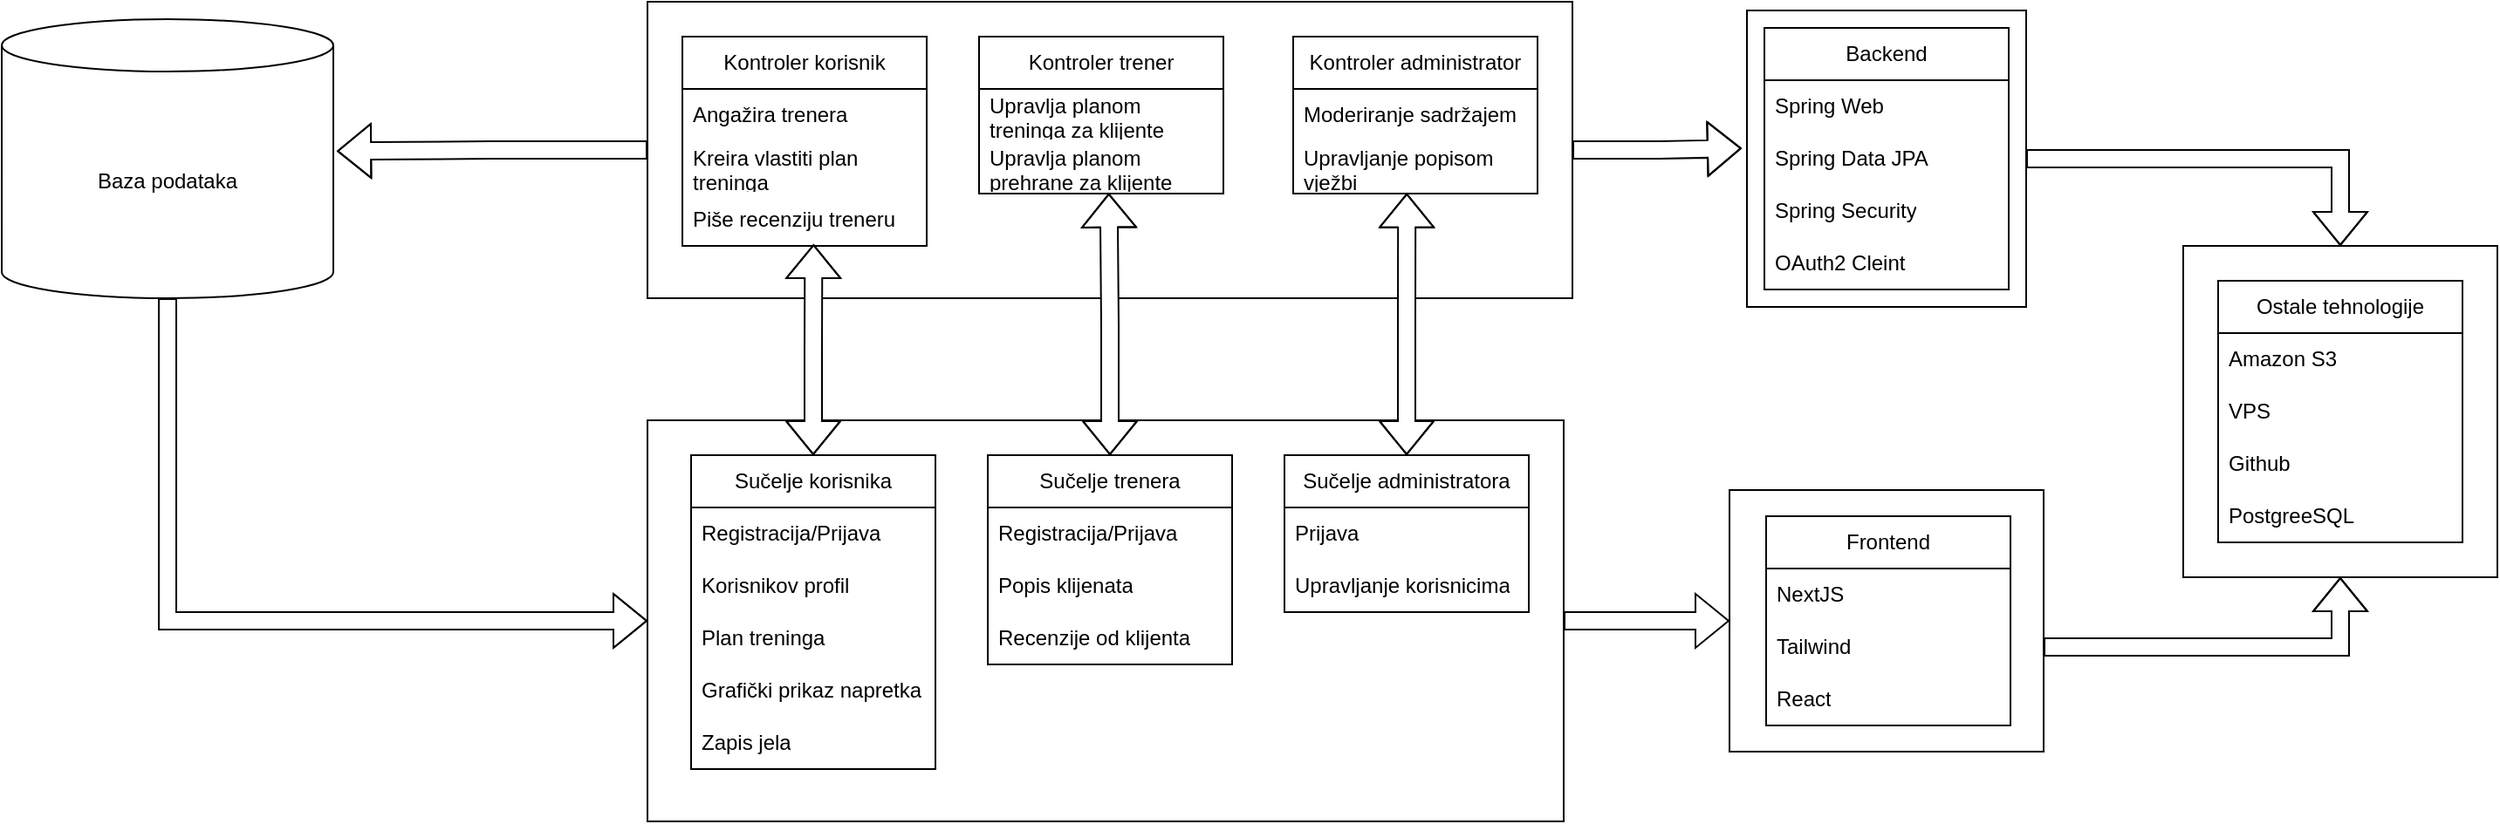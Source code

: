 <mxfile version="24.8.3">
  <diagram name="Page-1" id="G8RgR5qlvTTGEk7Jg8nQ">
    <mxGraphModel dx="1314" dy="873" grid="1" gridSize="10" guides="1" tooltips="1" connect="1" arrows="1" fold="1" page="1" pageScale="1" pageWidth="827" pageHeight="1169" math="0" shadow="0">
      <root>
        <mxCell id="0" />
        <mxCell id="1" parent="0" />
        <mxCell id="hwIzc6zP63Q_bbaxVFzv-112" style="edgeStyle=orthogonalEdgeStyle;rounded=0;orthogonalLoop=1;jettySize=auto;html=1;shape=flexArrow;" parent="1" source="hwIzc6zP63Q_bbaxVFzv-111" target="hwIzc6zP63Q_bbaxVFzv-35" edge="1">
          <mxGeometry relative="1" as="geometry">
            <Array as="points">
              <mxPoint x="360" y="785" />
              <mxPoint x="360" y="785" />
            </Array>
          </mxGeometry>
        </mxCell>
        <mxCell id="hwIzc6zP63Q_bbaxVFzv-111" value="Baza podataka" style="shape=cylinder3;whiteSpace=wrap;html=1;boundedLbl=1;backgroundOutline=1;size=15;" parent="1" vertex="1">
          <mxGeometry x="120" y="440" width="190" height="160" as="geometry" />
        </mxCell>
        <mxCell id="hwIzc6zP63Q_bbaxVFzv-66" value="" style="group" parent="1" vertex="1" connectable="0">
          <mxGeometry x="490" y="430" width="530" height="170" as="geometry" />
        </mxCell>
        <mxCell id="hwIzc6zP63Q_bbaxVFzv-53" value="" style="rounded=0;whiteSpace=wrap;html=1;" parent="hwIzc6zP63Q_bbaxVFzv-66" vertex="1">
          <mxGeometry width="530" height="170" as="geometry" />
        </mxCell>
        <mxCell id="hwIzc6zP63Q_bbaxVFzv-54" value="Kontroler korisnik" style="swimlane;fontStyle=0;childLayout=stackLayout;horizontal=1;startSize=30;horizontalStack=0;resizeParent=1;resizeParentMax=0;resizeLast=0;collapsible=1;marginBottom=0;whiteSpace=wrap;html=1;" parent="hwIzc6zP63Q_bbaxVFzv-66" vertex="1">
          <mxGeometry x="20" y="20" width="140" height="120" as="geometry" />
        </mxCell>
        <mxCell id="hwIzc6zP63Q_bbaxVFzv-56" value="Angažira trenera" style="text;strokeColor=none;fillColor=none;align=left;verticalAlign=middle;spacingLeft=4;spacingRight=4;overflow=hidden;points=[[0,0.5],[1,0.5]];portConstraint=eastwest;rotatable=0;whiteSpace=wrap;html=1;" parent="hwIzc6zP63Q_bbaxVFzv-54" vertex="1">
          <mxGeometry y="30" width="140" height="30" as="geometry" />
        </mxCell>
        <mxCell id="hwIzc6zP63Q_bbaxVFzv-55" value="Kreira vlastiti plan treninga" style="text;strokeColor=none;fillColor=none;align=left;verticalAlign=middle;spacingLeft=4;spacingRight=4;overflow=hidden;points=[[0,0.5],[1,0.5]];portConstraint=eastwest;rotatable=0;whiteSpace=wrap;html=1;" parent="hwIzc6zP63Q_bbaxVFzv-54" vertex="1">
          <mxGeometry y="60" width="140" height="30" as="geometry" />
        </mxCell>
        <mxCell id="hwIzc6zP63Q_bbaxVFzv-57" value="Piše recenziju treneru" style="text;strokeColor=none;fillColor=none;align=left;verticalAlign=middle;spacingLeft=4;spacingRight=4;overflow=hidden;points=[[0,0.5],[1,0.5]];portConstraint=eastwest;rotatable=0;whiteSpace=wrap;html=1;" parent="hwIzc6zP63Q_bbaxVFzv-54" vertex="1">
          <mxGeometry y="90" width="140" height="30" as="geometry" />
        </mxCell>
        <mxCell id="hwIzc6zP63Q_bbaxVFzv-58" value="Kontroler trener" style="swimlane;fontStyle=0;childLayout=stackLayout;horizontal=1;startSize=30;horizontalStack=0;resizeParent=1;resizeParentMax=0;resizeLast=0;collapsible=1;marginBottom=0;whiteSpace=wrap;html=1;" parent="hwIzc6zP63Q_bbaxVFzv-66" vertex="1">
          <mxGeometry x="190" y="20" width="140" height="90" as="geometry" />
        </mxCell>
        <mxCell id="hwIzc6zP63Q_bbaxVFzv-59" value="Upravlja planom treninga za klijente" style="text;strokeColor=none;fillColor=none;align=left;verticalAlign=middle;spacingLeft=4;spacingRight=4;overflow=hidden;points=[[0,0.5],[1,0.5]];portConstraint=eastwest;rotatable=0;whiteSpace=wrap;html=1;" parent="hwIzc6zP63Q_bbaxVFzv-58" vertex="1">
          <mxGeometry y="30" width="140" height="30" as="geometry" />
        </mxCell>
        <mxCell id="hwIzc6zP63Q_bbaxVFzv-61" value="Upravlja planom prehrane za klijente" style="text;strokeColor=none;fillColor=none;align=left;verticalAlign=middle;spacingLeft=4;spacingRight=4;overflow=hidden;points=[[0,0.5],[1,0.5]];portConstraint=eastwest;rotatable=0;whiteSpace=wrap;html=1;" parent="hwIzc6zP63Q_bbaxVFzv-58" vertex="1">
          <mxGeometry y="60" width="140" height="30" as="geometry" />
        </mxCell>
        <mxCell id="hwIzc6zP63Q_bbaxVFzv-62" value="Kontroler administrator" style="swimlane;fontStyle=0;childLayout=stackLayout;horizontal=1;startSize=30;horizontalStack=0;resizeParent=1;resizeParentMax=0;resizeLast=0;collapsible=1;marginBottom=0;whiteSpace=wrap;html=1;" parent="hwIzc6zP63Q_bbaxVFzv-66" vertex="1">
          <mxGeometry x="370" y="20" width="140" height="90" as="geometry" />
        </mxCell>
        <mxCell id="hwIzc6zP63Q_bbaxVFzv-64" value="Moderiranje sadržajem" style="text;strokeColor=none;fillColor=none;align=left;verticalAlign=middle;spacingLeft=4;spacingRight=4;overflow=hidden;points=[[0,0.5],[1,0.5]];portConstraint=eastwest;rotatable=0;whiteSpace=wrap;html=1;" parent="hwIzc6zP63Q_bbaxVFzv-62" vertex="1">
          <mxGeometry y="30" width="140" height="30" as="geometry" />
        </mxCell>
        <mxCell id="hwIzc6zP63Q_bbaxVFzv-65" value="Upravljanje popisom vježbi" style="text;strokeColor=none;fillColor=none;align=left;verticalAlign=middle;spacingLeft=4;spacingRight=4;overflow=hidden;points=[[0,0.5],[1,0.5]];portConstraint=eastwest;rotatable=0;whiteSpace=wrap;html=1;" parent="hwIzc6zP63Q_bbaxVFzv-62" vertex="1">
          <mxGeometry y="60" width="140" height="30" as="geometry" />
        </mxCell>
        <mxCell id="hwIzc6zP63Q_bbaxVFzv-67" value="" style="group" parent="1" vertex="1" connectable="0">
          <mxGeometry x="490" y="670" width="525" height="230" as="geometry" />
        </mxCell>
        <mxCell id="hwIzc6zP63Q_bbaxVFzv-35" value="" style="rounded=0;whiteSpace=wrap;html=1;" parent="hwIzc6zP63Q_bbaxVFzv-67" vertex="1">
          <mxGeometry width="525" height="230" as="geometry" />
        </mxCell>
        <mxCell id="hwIzc6zP63Q_bbaxVFzv-36" value="Sučelje korisnika" style="swimlane;fontStyle=0;childLayout=stackLayout;horizontal=1;startSize=30;horizontalStack=0;resizeParent=1;resizeParentMax=0;resizeLast=0;collapsible=1;marginBottom=0;whiteSpace=wrap;html=1;" parent="hwIzc6zP63Q_bbaxVFzv-67" vertex="1">
          <mxGeometry x="25" y="20" width="140" height="180" as="geometry" />
        </mxCell>
        <mxCell id="hwIzc6zP63Q_bbaxVFzv-37" value="Registracija/Prijava" style="text;strokeColor=none;fillColor=none;align=left;verticalAlign=middle;spacingLeft=4;spacingRight=4;overflow=hidden;points=[[0,0.5],[1,0.5]];portConstraint=eastwest;rotatable=0;whiteSpace=wrap;html=1;" parent="hwIzc6zP63Q_bbaxVFzv-36" vertex="1">
          <mxGeometry y="30" width="140" height="30" as="geometry" />
        </mxCell>
        <mxCell id="hwIzc6zP63Q_bbaxVFzv-38" value="Korisnikov profil" style="text;strokeColor=none;fillColor=none;align=left;verticalAlign=middle;spacingLeft=4;spacingRight=4;overflow=hidden;points=[[0,0.5],[1,0.5]];portConstraint=eastwest;rotatable=0;whiteSpace=wrap;html=1;" parent="hwIzc6zP63Q_bbaxVFzv-36" vertex="1">
          <mxGeometry y="60" width="140" height="30" as="geometry" />
        </mxCell>
        <mxCell id="hwIzc6zP63Q_bbaxVFzv-39" value="Plan treninga" style="text;strokeColor=none;fillColor=none;align=left;verticalAlign=middle;spacingLeft=4;spacingRight=4;overflow=hidden;points=[[0,0.5],[1,0.5]];portConstraint=eastwest;rotatable=0;whiteSpace=wrap;html=1;" parent="hwIzc6zP63Q_bbaxVFzv-36" vertex="1">
          <mxGeometry y="90" width="140" height="30" as="geometry" />
        </mxCell>
        <mxCell id="hwIzc6zP63Q_bbaxVFzv-40" value="Grafički prikaz napretka" style="text;strokeColor=none;fillColor=none;align=left;verticalAlign=middle;spacingLeft=4;spacingRight=4;overflow=hidden;points=[[0,0.5],[1,0.5]];portConstraint=eastwest;rotatable=0;whiteSpace=wrap;html=1;" parent="hwIzc6zP63Q_bbaxVFzv-36" vertex="1">
          <mxGeometry y="120" width="140" height="30" as="geometry" />
        </mxCell>
        <mxCell id="hwIzc6zP63Q_bbaxVFzv-41" value="Zapis jela" style="text;strokeColor=none;fillColor=none;align=left;verticalAlign=middle;spacingLeft=4;spacingRight=4;overflow=hidden;points=[[0,0.5],[1,0.5]];portConstraint=eastwest;rotatable=0;whiteSpace=wrap;html=1;" parent="hwIzc6zP63Q_bbaxVFzv-36" vertex="1">
          <mxGeometry y="150" width="140" height="30" as="geometry" />
        </mxCell>
        <mxCell id="hwIzc6zP63Q_bbaxVFzv-42" value="Sučelje trenera" style="swimlane;fontStyle=0;childLayout=stackLayout;horizontal=1;startSize=30;horizontalStack=0;resizeParent=1;resizeParentMax=0;resizeLast=0;collapsible=1;marginBottom=0;whiteSpace=wrap;html=1;" parent="hwIzc6zP63Q_bbaxVFzv-67" vertex="1">
          <mxGeometry x="195" y="20" width="140" height="120" as="geometry" />
        </mxCell>
        <mxCell id="hwIzc6zP63Q_bbaxVFzv-43" value="Registracija/Prijava" style="text;strokeColor=none;fillColor=none;align=left;verticalAlign=middle;spacingLeft=4;spacingRight=4;overflow=hidden;points=[[0,0.5],[1,0.5]];portConstraint=eastwest;rotatable=0;whiteSpace=wrap;html=1;" parent="hwIzc6zP63Q_bbaxVFzv-42" vertex="1">
          <mxGeometry y="30" width="140" height="30" as="geometry" />
        </mxCell>
        <mxCell id="hwIzc6zP63Q_bbaxVFzv-44" value="Popis klijenata" style="text;strokeColor=none;fillColor=none;align=left;verticalAlign=middle;spacingLeft=4;spacingRight=4;overflow=hidden;points=[[0,0.5],[1,0.5]];portConstraint=eastwest;rotatable=0;whiteSpace=wrap;html=1;" parent="hwIzc6zP63Q_bbaxVFzv-42" vertex="1">
          <mxGeometry y="60" width="140" height="30" as="geometry" />
        </mxCell>
        <mxCell id="hwIzc6zP63Q_bbaxVFzv-45" value="Recenzije od klijenta" style="text;strokeColor=none;fillColor=none;align=left;verticalAlign=middle;spacingLeft=4;spacingRight=4;overflow=hidden;points=[[0,0.5],[1,0.5]];portConstraint=eastwest;rotatable=0;whiteSpace=wrap;html=1;" parent="hwIzc6zP63Q_bbaxVFzv-42" vertex="1">
          <mxGeometry y="90" width="140" height="30" as="geometry" />
        </mxCell>
        <mxCell id="hwIzc6zP63Q_bbaxVFzv-49" value="Sučelje administratora" style="swimlane;fontStyle=0;childLayout=stackLayout;horizontal=1;startSize=30;horizontalStack=0;resizeParent=1;resizeParentMax=0;resizeLast=0;collapsible=1;marginBottom=0;whiteSpace=wrap;html=1;" parent="hwIzc6zP63Q_bbaxVFzv-67" vertex="1">
          <mxGeometry x="365" y="20" width="140" height="90" as="geometry" />
        </mxCell>
        <mxCell id="hwIzc6zP63Q_bbaxVFzv-50" value="Prijava" style="text;strokeColor=none;fillColor=none;align=left;verticalAlign=middle;spacingLeft=4;spacingRight=4;overflow=hidden;points=[[0,0.5],[1,0.5]];portConstraint=eastwest;rotatable=0;whiteSpace=wrap;html=1;" parent="hwIzc6zP63Q_bbaxVFzv-49" vertex="1">
          <mxGeometry y="30" width="140" height="30" as="geometry" />
        </mxCell>
        <mxCell id="hwIzc6zP63Q_bbaxVFzv-52" value="Upravljanje korisnicima" style="text;strokeColor=none;fillColor=none;align=left;verticalAlign=middle;spacingLeft=4;spacingRight=4;overflow=hidden;points=[[0,0.5],[1,0.5]];portConstraint=eastwest;rotatable=0;whiteSpace=wrap;html=1;" parent="hwIzc6zP63Q_bbaxVFzv-49" vertex="1">
          <mxGeometry y="60" width="140" height="30" as="geometry" />
        </mxCell>
        <mxCell id="hwIzc6zP63Q_bbaxVFzv-77" style="edgeStyle=orthogonalEdgeStyle;rounded=0;orthogonalLoop=1;jettySize=auto;html=1;entryX=0.537;entryY=0.967;entryDx=0;entryDy=0;entryPerimeter=0;shape=flexArrow;startArrow=block;fillColor=default;" parent="1" source="hwIzc6zP63Q_bbaxVFzv-36" target="hwIzc6zP63Q_bbaxVFzv-57" edge="1">
          <mxGeometry relative="1" as="geometry" />
        </mxCell>
        <mxCell id="hwIzc6zP63Q_bbaxVFzv-78" style="edgeStyle=orthogonalEdgeStyle;rounded=0;orthogonalLoop=1;jettySize=auto;html=1;entryX=0.531;entryY=0.995;entryDx=0;entryDy=0;entryPerimeter=0;shape=flexArrow;startArrow=block;fillColor=default;" parent="1" source="hwIzc6zP63Q_bbaxVFzv-42" target="hwIzc6zP63Q_bbaxVFzv-61" edge="1">
          <mxGeometry relative="1" as="geometry" />
        </mxCell>
        <mxCell id="hwIzc6zP63Q_bbaxVFzv-79" style="edgeStyle=orthogonalEdgeStyle;rounded=0;orthogonalLoop=1;jettySize=auto;html=1;entryX=0.465;entryY=0.995;entryDx=0;entryDy=0;entryPerimeter=0;shape=flexArrow;startArrow=block;fillColor=default;" parent="1" source="hwIzc6zP63Q_bbaxVFzv-49" target="hwIzc6zP63Q_bbaxVFzv-65" edge="1">
          <mxGeometry relative="1" as="geometry" />
        </mxCell>
        <mxCell id="hwIzc6zP63Q_bbaxVFzv-113" style="edgeStyle=orthogonalEdgeStyle;rounded=0;orthogonalLoop=1;jettySize=auto;html=1;entryX=1.011;entryY=0.473;entryDx=0;entryDy=0;entryPerimeter=0;shape=flexArrow;" parent="1" source="hwIzc6zP63Q_bbaxVFzv-53" target="hwIzc6zP63Q_bbaxVFzv-111" edge="1">
          <mxGeometry relative="1" as="geometry" />
        </mxCell>
        <mxCell id="-F3_iCbUy1B8Wd2XG_QI-11" value="" style="group" vertex="1" connectable="0" parent="1">
          <mxGeometry x="1110" y="710" width="180" height="150" as="geometry" />
        </mxCell>
        <mxCell id="-F3_iCbUy1B8Wd2XG_QI-6" value="" style="rounded=0;whiteSpace=wrap;html=1;" vertex="1" parent="-F3_iCbUy1B8Wd2XG_QI-11">
          <mxGeometry width="180" height="150" as="geometry" />
        </mxCell>
        <mxCell id="-F3_iCbUy1B8Wd2XG_QI-7" value="Frontend" style="swimlane;fontStyle=0;childLayout=stackLayout;horizontal=1;startSize=30;horizontalStack=0;resizeParent=1;resizeParentMax=0;resizeLast=0;collapsible=1;marginBottom=0;whiteSpace=wrap;html=1;" vertex="1" parent="-F3_iCbUy1B8Wd2XG_QI-11">
          <mxGeometry x="21" y="15" width="140" height="120" as="geometry" />
        </mxCell>
        <mxCell id="-F3_iCbUy1B8Wd2XG_QI-8" value="NextJS" style="text;strokeColor=none;fillColor=none;align=left;verticalAlign=middle;spacingLeft=4;spacingRight=4;overflow=hidden;points=[[0,0.5],[1,0.5]];portConstraint=eastwest;rotatable=0;whiteSpace=wrap;html=1;" vertex="1" parent="-F3_iCbUy1B8Wd2XG_QI-7">
          <mxGeometry y="30" width="140" height="30" as="geometry" />
        </mxCell>
        <mxCell id="-F3_iCbUy1B8Wd2XG_QI-9" value="Tailwind" style="text;strokeColor=none;fillColor=none;align=left;verticalAlign=middle;spacingLeft=4;spacingRight=4;overflow=hidden;points=[[0,0.5],[1,0.5]];portConstraint=eastwest;rotatable=0;whiteSpace=wrap;html=1;" vertex="1" parent="-F3_iCbUy1B8Wd2XG_QI-7">
          <mxGeometry y="60" width="140" height="30" as="geometry" />
        </mxCell>
        <mxCell id="-F3_iCbUy1B8Wd2XG_QI-10" value="React" style="text;strokeColor=none;fillColor=none;align=left;verticalAlign=middle;spacingLeft=4;spacingRight=4;overflow=hidden;points=[[0,0.5],[1,0.5]];portConstraint=eastwest;rotatable=0;whiteSpace=wrap;html=1;" vertex="1" parent="-F3_iCbUy1B8Wd2XG_QI-7">
          <mxGeometry y="90" width="140" height="30" as="geometry" />
        </mxCell>
        <mxCell id="-F3_iCbUy1B8Wd2XG_QI-17" value="" style="group" vertex="1" connectable="0" parent="1">
          <mxGeometry x="1120" y="435" width="160" height="170" as="geometry" />
        </mxCell>
        <mxCell id="-F3_iCbUy1B8Wd2XG_QI-5" value="" style="rounded=0;whiteSpace=wrap;html=1;" vertex="1" parent="-F3_iCbUy1B8Wd2XG_QI-17">
          <mxGeometry width="160" height="170" as="geometry" />
        </mxCell>
        <mxCell id="-F3_iCbUy1B8Wd2XG_QI-12" value="Backend" style="swimlane;fontStyle=0;childLayout=stackLayout;horizontal=1;startSize=30;horizontalStack=0;resizeParent=1;resizeParentMax=0;resizeLast=0;collapsible=1;marginBottom=0;whiteSpace=wrap;html=1;" vertex="1" parent="-F3_iCbUy1B8Wd2XG_QI-17">
          <mxGeometry x="10" y="10" width="140" height="150" as="geometry" />
        </mxCell>
        <mxCell id="-F3_iCbUy1B8Wd2XG_QI-13" value="Spring Web" style="text;strokeColor=none;fillColor=none;align=left;verticalAlign=middle;spacingLeft=4;spacingRight=4;overflow=hidden;points=[[0,0.5],[1,0.5]];portConstraint=eastwest;rotatable=0;whiteSpace=wrap;html=1;" vertex="1" parent="-F3_iCbUy1B8Wd2XG_QI-12">
          <mxGeometry y="30" width="140" height="30" as="geometry" />
        </mxCell>
        <mxCell id="-F3_iCbUy1B8Wd2XG_QI-14" value="Spring Data JPA" style="text;strokeColor=none;fillColor=none;align=left;verticalAlign=middle;spacingLeft=4;spacingRight=4;overflow=hidden;points=[[0,0.5],[1,0.5]];portConstraint=eastwest;rotatable=0;whiteSpace=wrap;html=1;" vertex="1" parent="-F3_iCbUy1B8Wd2XG_QI-12">
          <mxGeometry y="60" width="140" height="30" as="geometry" />
        </mxCell>
        <mxCell id="-F3_iCbUy1B8Wd2XG_QI-15" value="Spring Security" style="text;strokeColor=none;fillColor=none;align=left;verticalAlign=middle;spacingLeft=4;spacingRight=4;overflow=hidden;points=[[0,0.5],[1,0.5]];portConstraint=eastwest;rotatable=0;whiteSpace=wrap;html=1;" vertex="1" parent="-F3_iCbUy1B8Wd2XG_QI-12">
          <mxGeometry y="90" width="140" height="30" as="geometry" />
        </mxCell>
        <mxCell id="-F3_iCbUy1B8Wd2XG_QI-16" value="OAuth2 Cleint" style="text;strokeColor=none;fillColor=none;align=left;verticalAlign=middle;spacingLeft=4;spacingRight=4;overflow=hidden;points=[[0,0.5],[1,0.5]];portConstraint=eastwest;rotatable=0;whiteSpace=wrap;html=1;" vertex="1" parent="-F3_iCbUy1B8Wd2XG_QI-12">
          <mxGeometry y="120" width="140" height="30" as="geometry" />
        </mxCell>
        <mxCell id="-F3_iCbUy1B8Wd2XG_QI-19" style="edgeStyle=orthogonalEdgeStyle;rounded=0;orthogonalLoop=1;jettySize=auto;html=1;entryX=-0.019;entryY=0.465;entryDx=0;entryDy=0;entryPerimeter=0;shape=flexArrow;" edge="1" parent="1" source="hwIzc6zP63Q_bbaxVFzv-53" target="-F3_iCbUy1B8Wd2XG_QI-5">
          <mxGeometry relative="1" as="geometry" />
        </mxCell>
        <mxCell id="-F3_iCbUy1B8Wd2XG_QI-20" style="edgeStyle=orthogonalEdgeStyle;rounded=0;orthogonalLoop=1;jettySize=auto;html=1;entryX=0;entryY=0.5;entryDx=0;entryDy=0;shape=flexArrow;" edge="1" parent="1" source="hwIzc6zP63Q_bbaxVFzv-35" target="-F3_iCbUy1B8Wd2XG_QI-6">
          <mxGeometry relative="1" as="geometry" />
        </mxCell>
        <mxCell id="-F3_iCbUy1B8Wd2XG_QI-27" value="" style="group" vertex="1" connectable="0" parent="1">
          <mxGeometry x="1370" y="570" width="180" height="190" as="geometry" />
        </mxCell>
        <mxCell id="-F3_iCbUy1B8Wd2XG_QI-21" value="" style="rounded=0;whiteSpace=wrap;html=1;" vertex="1" parent="-F3_iCbUy1B8Wd2XG_QI-27">
          <mxGeometry width="180" height="190" as="geometry" />
        </mxCell>
        <mxCell id="-F3_iCbUy1B8Wd2XG_QI-22" value="Ostale tehnologije" style="swimlane;fontStyle=0;childLayout=stackLayout;horizontal=1;startSize=30;horizontalStack=0;resizeParent=1;resizeParentMax=0;resizeLast=0;collapsible=1;marginBottom=0;whiteSpace=wrap;html=1;" vertex="1" parent="-F3_iCbUy1B8Wd2XG_QI-27">
          <mxGeometry x="20" y="20" width="140" height="150" as="geometry" />
        </mxCell>
        <mxCell id="-F3_iCbUy1B8Wd2XG_QI-23" value="Amazon S3" style="text;strokeColor=none;fillColor=none;align=left;verticalAlign=middle;spacingLeft=4;spacingRight=4;overflow=hidden;points=[[0,0.5],[1,0.5]];portConstraint=eastwest;rotatable=0;whiteSpace=wrap;html=1;" vertex="1" parent="-F3_iCbUy1B8Wd2XG_QI-22">
          <mxGeometry y="30" width="140" height="30" as="geometry" />
        </mxCell>
        <mxCell id="-F3_iCbUy1B8Wd2XG_QI-24" value="VPS" style="text;strokeColor=none;fillColor=none;align=left;verticalAlign=middle;spacingLeft=4;spacingRight=4;overflow=hidden;points=[[0,0.5],[1,0.5]];portConstraint=eastwest;rotatable=0;whiteSpace=wrap;html=1;" vertex="1" parent="-F3_iCbUy1B8Wd2XG_QI-22">
          <mxGeometry y="60" width="140" height="30" as="geometry" />
        </mxCell>
        <mxCell id="-F3_iCbUy1B8Wd2XG_QI-25" value="Github" style="text;strokeColor=none;fillColor=none;align=left;verticalAlign=middle;spacingLeft=4;spacingRight=4;overflow=hidden;points=[[0,0.5],[1,0.5]];portConstraint=eastwest;rotatable=0;whiteSpace=wrap;html=1;" vertex="1" parent="-F3_iCbUy1B8Wd2XG_QI-22">
          <mxGeometry y="90" width="140" height="30" as="geometry" />
        </mxCell>
        <mxCell id="-F3_iCbUy1B8Wd2XG_QI-26" value="PostgreeSQL" style="text;strokeColor=none;fillColor=none;align=left;verticalAlign=middle;spacingLeft=4;spacingRight=4;overflow=hidden;points=[[0,0.5],[1,0.5]];portConstraint=eastwest;rotatable=0;whiteSpace=wrap;html=1;" vertex="1" parent="-F3_iCbUy1B8Wd2XG_QI-22">
          <mxGeometry y="120" width="140" height="30" as="geometry" />
        </mxCell>
        <mxCell id="-F3_iCbUy1B8Wd2XG_QI-28" style="edgeStyle=orthogonalEdgeStyle;rounded=0;orthogonalLoop=1;jettySize=auto;html=1;entryX=0.5;entryY=0;entryDx=0;entryDy=0;shape=flexArrow;" edge="1" parent="1" source="-F3_iCbUy1B8Wd2XG_QI-5" target="-F3_iCbUy1B8Wd2XG_QI-21">
          <mxGeometry relative="1" as="geometry" />
        </mxCell>
        <mxCell id="-F3_iCbUy1B8Wd2XG_QI-29" style="edgeStyle=orthogonalEdgeStyle;rounded=0;orthogonalLoop=1;jettySize=auto;html=1;entryX=0.5;entryY=1;entryDx=0;entryDy=0;shape=flexArrow;" edge="1" parent="1" source="-F3_iCbUy1B8Wd2XG_QI-6" target="-F3_iCbUy1B8Wd2XG_QI-21">
          <mxGeometry relative="1" as="geometry">
            <Array as="points">
              <mxPoint x="1460" y="800" />
            </Array>
          </mxGeometry>
        </mxCell>
      </root>
    </mxGraphModel>
  </diagram>
</mxfile>
